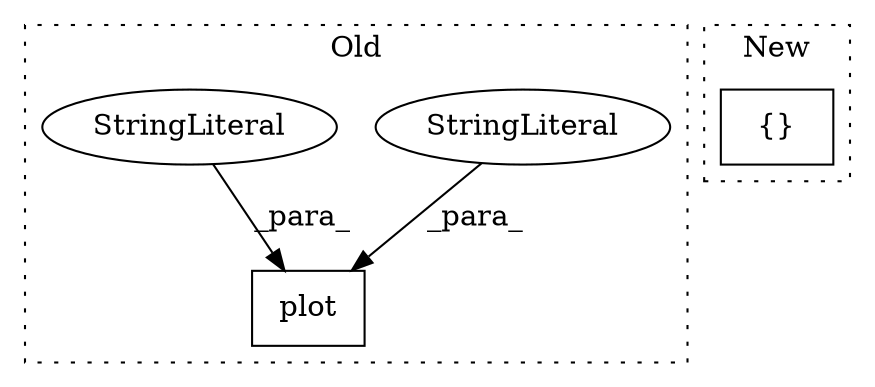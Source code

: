 digraph G {
subgraph cluster0 {
1 [label="plot" a="32" s="2134,2163" l="5,1" shape="box"];
3 [label="StringLiteral" a="45" s="2153" l="10" shape="ellipse"];
4 [label="StringLiteral" a="45" s="2149" l="3" shape="ellipse"];
label = "Old";
style="dotted";
}
subgraph cluster1 {
2 [label="{}" a="4" s="2138,2167" l="1,1" shape="box"];
label = "New";
style="dotted";
}
3 -> 1 [label="_para_"];
4 -> 1 [label="_para_"];
}